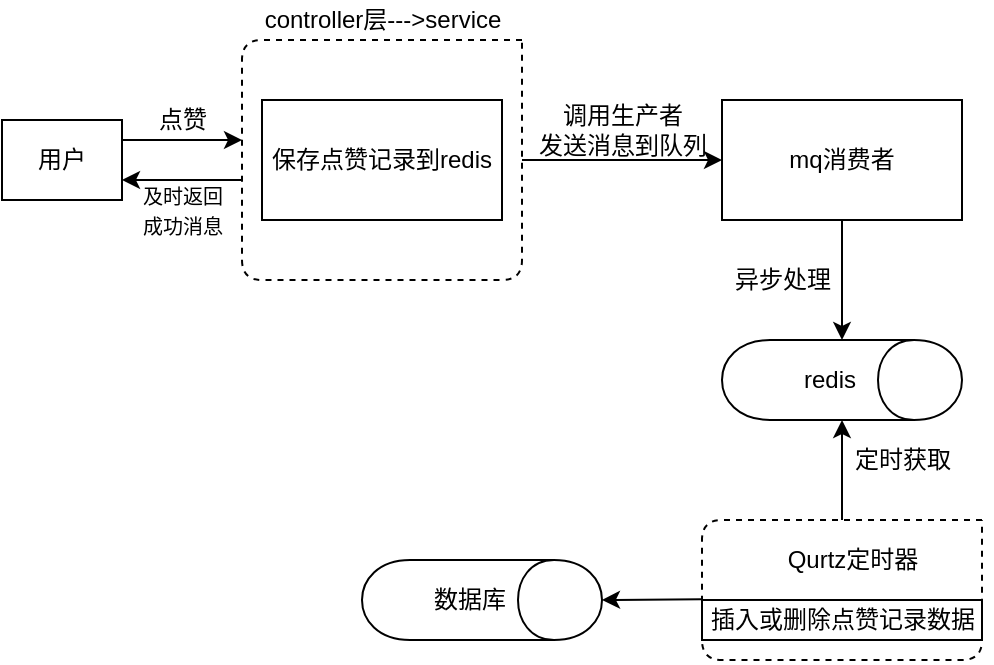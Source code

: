 <mxfile version="13.7.3" type="device"><diagram id="SKYCM5kGPPYFkjsW3GkG" name="第 1 页"><mxGraphModel dx="726" dy="424" grid="1" gridSize="10" guides="1" tooltips="1" connect="1" arrows="1" fold="1" page="1" pageScale="1" pageWidth="3300" pageHeight="4681" math="0" shadow="0"><root><mxCell id="0"/><mxCell id="1" parent="0"/><mxCell id="-CtZv5xFfXejrB2eikTh-25" value="" style="rounded=0;whiteSpace=wrap;html=1;" vertex="1" parent="1"><mxGeometry x="460" y="400" width="140" height="20" as="geometry"/></mxCell><mxCell id="-CtZv5xFfXejrB2eikTh-4" value="" style="edgeStyle=orthogonalEdgeStyle;rounded=0;orthogonalLoop=1;jettySize=auto;html=1;exitX=1;exitY=0.25;exitDx=0;exitDy=0;" edge="1" parent="1" source="-CtZv5xFfXejrB2eikTh-1"><mxGeometry relative="1" as="geometry"><mxPoint x="230" y="170" as="targetPoint"/></mxGeometry></mxCell><mxCell id="-CtZv5xFfXejrB2eikTh-1" value="&lt;span&gt;用户&lt;/span&gt;" style="rounded=0;whiteSpace=wrap;html=1;" vertex="1" parent="1"><mxGeometry x="110" y="160" width="60" height="40" as="geometry"/></mxCell><mxCell id="-CtZv5xFfXejrB2eikTh-3" value="保存点赞记录到redis" style="whiteSpace=wrap;html=1;rounded=0;" vertex="1" parent="1"><mxGeometry x="240" y="150" width="120" height="60" as="geometry"/></mxCell><mxCell id="-CtZv5xFfXejrB2eikTh-5" value="点赞" style="text;html=1;align=center;verticalAlign=middle;resizable=0;points=[];autosize=1;" vertex="1" parent="1"><mxGeometry x="180" y="150" width="40" height="20" as="geometry"/></mxCell><mxCell id="-CtZv5xFfXejrB2eikTh-7" value="" style="endArrow=none;dashed=1;html=1;" edge="1" parent="1"><mxGeometry width="50" height="50" relative="1" as="geometry"><mxPoint x="370" y="120" as="sourcePoint"/><mxPoint x="370" y="120" as="targetPoint"/><Array as="points"><mxPoint x="300" y="120"/><mxPoint x="230" y="120"/><mxPoint x="230" y="240"/><mxPoint x="370" y="240"/></Array></mxGeometry></mxCell><mxCell id="-CtZv5xFfXejrB2eikTh-8" value="controller层---&amp;gt;service" style="text;html=1;align=center;verticalAlign=middle;resizable=0;points=[];autosize=1;" vertex="1" parent="1"><mxGeometry x="235" y="100" width="130" height="20" as="geometry"/></mxCell><mxCell id="-CtZv5xFfXejrB2eikTh-10" value="mq消费者" style="rounded=0;whiteSpace=wrap;html=1;" vertex="1" parent="1"><mxGeometry x="470" y="150" width="120" height="60" as="geometry"/></mxCell><mxCell id="-CtZv5xFfXejrB2eikTh-11" value="" style="endArrow=classic;html=1;" edge="1" parent="1"><mxGeometry width="50" height="50" relative="1" as="geometry"><mxPoint x="370" y="180" as="sourcePoint"/><mxPoint x="470" y="180" as="targetPoint"/></mxGeometry></mxCell><mxCell id="-CtZv5xFfXejrB2eikTh-12" value="调用生产者&lt;br&gt;发送消息到队列" style="text;html=1;align=center;verticalAlign=middle;resizable=0;points=[];autosize=1;" vertex="1" parent="1"><mxGeometry x="370" y="150" width="100" height="30" as="geometry"/></mxCell><mxCell id="-CtZv5xFfXejrB2eikTh-14" value="" style="endArrow=classic;html=1;entryX=1;entryY=0.75;entryDx=0;entryDy=0;" edge="1" parent="1" target="-CtZv5xFfXejrB2eikTh-1"><mxGeometry width="50" height="50" relative="1" as="geometry"><mxPoint x="230" y="190" as="sourcePoint"/><mxPoint x="400" y="180" as="targetPoint"/></mxGeometry></mxCell><mxCell id="-CtZv5xFfXejrB2eikTh-15" value="&lt;font style=&quot;font-size: 10px&quot;&gt;及时返回&lt;br&gt;成功消息&lt;/font&gt;" style="text;html=1;align=center;verticalAlign=middle;resizable=0;points=[];autosize=1;" vertex="1" parent="1"><mxGeometry x="170" y="190" width="60" height="30" as="geometry"/></mxCell><mxCell id="-CtZv5xFfXejrB2eikTh-17" value="redis" style="shape=cylinder;whiteSpace=wrap;html=1;boundedLbl=1;backgroundOutline=1;rounded=0;direction=south;" vertex="1" parent="1"><mxGeometry x="470" y="270" width="120" height="40" as="geometry"/></mxCell><mxCell id="-CtZv5xFfXejrB2eikTh-19" value="" style="endArrow=classic;html=1;exitX=0.5;exitY=1;exitDx=0;exitDy=0;entryX=0;entryY=0.5;entryDx=0;entryDy=0;" edge="1" parent="1" source="-CtZv5xFfXejrB2eikTh-10" target="-CtZv5xFfXejrB2eikTh-17"><mxGeometry width="50" height="50" relative="1" as="geometry"><mxPoint x="360" y="290" as="sourcePoint"/><mxPoint x="400" y="240" as="targetPoint"/></mxGeometry></mxCell><mxCell id="-CtZv5xFfXejrB2eikTh-20" value="异步处理" style="text;html=1;align=center;verticalAlign=middle;resizable=0;points=[];autosize=1;" vertex="1" parent="1"><mxGeometry x="470" y="230" width="60" height="20" as="geometry"/></mxCell><mxCell id="-CtZv5xFfXejrB2eikTh-21" value="" style="endArrow=none;dashed=1;html=1;" edge="1" parent="1"><mxGeometry width="50" height="50" relative="1" as="geometry"><mxPoint x="600" y="360" as="sourcePoint"/><mxPoint x="600" y="360" as="targetPoint"/><Array as="points"><mxPoint x="460" y="360"/><mxPoint x="460" y="430"/><mxPoint x="600" y="430"/></Array></mxGeometry></mxCell><mxCell id="-CtZv5xFfXejrB2eikTh-23" value="插入或删除点赞记录数据" style="text;html=1;align=center;verticalAlign=middle;resizable=0;points=[];autosize=1;" vertex="1" parent="1"><mxGeometry x="455" y="400" width="150" height="20" as="geometry"/></mxCell><mxCell id="-CtZv5xFfXejrB2eikTh-24" value="Qurtz定时器" style="text;html=1;align=center;verticalAlign=middle;resizable=0;points=[];autosize=1;" vertex="1" parent="1"><mxGeometry x="495" y="370" width="80" height="20" as="geometry"/></mxCell><mxCell id="-CtZv5xFfXejrB2eikTh-26" value="" style="endArrow=classic;html=1;" edge="1" parent="1"><mxGeometry width="50" height="50" relative="1" as="geometry"><mxPoint x="530" y="360" as="sourcePoint"/><mxPoint x="530" y="310" as="targetPoint"/></mxGeometry></mxCell><mxCell id="-CtZv5xFfXejrB2eikTh-27" value="定时获取" style="text;html=1;align=center;verticalAlign=middle;resizable=0;points=[];autosize=1;" vertex="1" parent="1"><mxGeometry x="530" y="320" width="60" height="20" as="geometry"/></mxCell><mxCell id="-CtZv5xFfXejrB2eikTh-28" value="数据库" style="shape=cylinder;whiteSpace=wrap;html=1;boundedLbl=1;backgroundOutline=1;rounded=0;direction=south;" vertex="1" parent="1"><mxGeometry x="290" y="380" width="120" height="40" as="geometry"/></mxCell><mxCell id="-CtZv5xFfXejrB2eikTh-30" value="" style="endArrow=classic;html=1;entryX=0.5;entryY=0;entryDx=0;entryDy=0;exitX=0.033;exitY=-0.021;exitDx=0;exitDy=0;exitPerimeter=0;" edge="1" parent="1" source="-CtZv5xFfXejrB2eikTh-23" target="-CtZv5xFfXejrB2eikTh-28"><mxGeometry width="50" height="50" relative="1" as="geometry"><mxPoint x="390" y="390" as="sourcePoint"/><mxPoint x="440" y="340" as="targetPoint"/></mxGeometry></mxCell></root></mxGraphModel></diagram></mxfile>